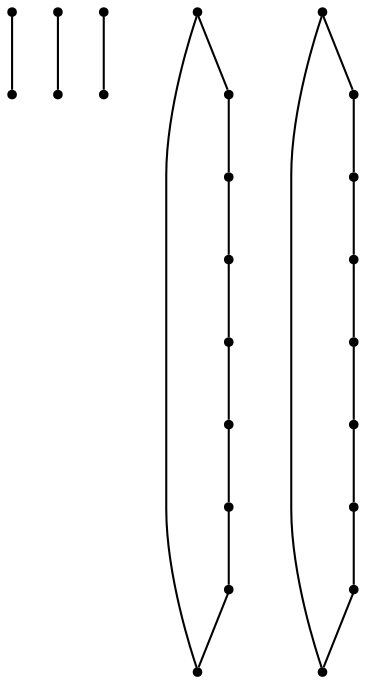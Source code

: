 graph {
  node [shape=point,comment="{\"directed\":false,\"doi\":\"10.1007/3-540-44541-2_25\",\"figure\":\"6 (3)\"}"]

  v0 [pos="1165.0000254313154,1415.749986966451"]
  v1 [pos="1165.0000254313152,1472.7499882380168"]
  v2 [pos="937.999979654948,1415.7499869664512"]
  v3 [pos="937.999979654948,1472.7499882380168"]
  v4 [pos="824.5000044504802,1415.749986966451"]
  v5 [pos="824.5000044504802,1472.7499882380168"]
  v6 [pos="1193.2500203450522,1387.499992052714"]
  v7 [pos="1136.5000089009604,1387.4999920527139"]
  v8 [pos="1068.2500203450522,1387.500023841858"]
  v9 [pos="1056.749979654948,1387.500023841858"]
  v10 [pos="1045.7500457763672,1387.500023841858"]
  v11 [pos="966.4999961853027,1387.4999920527139"]
  v12 [pos="909.750000635783,1387.4999920527139"]
  v13 [pos="852.9999891916912,1387.4999920527139"]
  v14 [pos="795.9999879201255,1387.499992052714"]
  v15 [pos="1193.2500203450522,1500.999983151754"]
  v16 [pos="1136.5000089009604,1500.999983151754"]
  v17 [pos="1068.2500203450522,1500.999983151754"]
  v18 [pos="1056.749979654948,1500.999983151754"]
  v19 [pos="1045.7500457763672,1500.999983151754"]
  v20 [pos="966.4999961853027,1500.9999831517537"]
  v21 [pos="909.750000635783,1500.999983151754"]
  v22 [pos="852.9999891916912,1500.999983151754"]
  v23 [pos="795.9999879201254,1500.999983151754"]

  v0 -- v1 [id="-1",pos="1165.0000254313154,1415.749986966451 1165.0000254313152,1472.7499882380168 1165.0000254313152,1472.7499882380168 1165.0000254313152,1472.7499882380168"]
  v2 -- v3 [id="-2",pos="937.999979654948,1415.7499869664512 937.999979654948,1472.7499882380168 937.999979654948,1472.7499882380168 937.999979654948,1472.7499882380168"]
  v23 -- v15 [id="-3",pos="795.9999879201254,1500.999983151754 767.7000045776367,1501.0499556859336 767.7000045776367,1501.0499556859336 767.7000045776367,1501.0499556859336 744.2291895548503,1501.129174232483 725.1791636149089,1520.1791365941367 725.1791636149089,1543.649951616923 725.1791636149089,1567.1207666397095 744.2291895548503,1586.1666599909465 767.7000045776367,1586.1666599909465 1221.2416330973308,1586.1666599909465 1221.2416330973308,1586.1666599909465 1221.2416330973308,1586.1666599909465 1244.7124481201172,1586.1666599909465 1263.7625376383464,1567.1207666397095 1263.7625376383464,1543.649951616923 1263.7625376383464,1520.1791365941367 1244.7124481201172,1501.129174232483 1221.2416330973308,1501.129174232483 1193.2500203450522,1500.999983151754 1193.2500203450522,1500.999983151754 1193.2500203450522,1500.999983151754"]
  v19 -- v18 [id="-4",pos="1045.7500457763672,1500.999983151754 1056.749979654948,1500.999983151754 1056.749979654948,1500.999983151754 1056.749979654948,1500.999983151754"]
  v16 -- v15 [id="-5",pos="1136.5000089009604,1500.999983151754 1193.2500203450522,1500.999983151754 1193.2500203450522,1500.999983151754 1193.2500203450522,1500.999983151754"]
  v17 -- v16 [id="-6",pos="1068.2500203450522,1500.999983151754 1136.5000089009604,1500.999983151754 1136.5000089009604,1500.999983151754 1136.5000089009604,1500.999983151754"]
  v14 -- v6 [id="-7",pos="795.9999879201255,1387.499992052714 767.7000045776367,1387.4499241511028 767.7000045776367,1387.4499241511028 767.7000045776367,1387.4499241511028 744.2291895548503,1387.7416213353476 725.1791636149089,1368.695855140686 725.1791636149089,1345.2250401178997 725.1791636149089,1321.7540979385376 744.2291895548503,1302.704135576884 767.7000045776367,1302.704135576884 1221.2416330973308,1302.704135576884 1221.2416330973308,1302.704135576884 1221.2416330973308,1302.704135576884 1244.7124481201172,1302.704135576884 1263.7625376383464,1321.7540979385376 1263.7625376383464,1345.2250401178997 1263.7625376383464,1368.695855140686 1244.7124481201172,1387.7416213353476 1221.2416330973308,1387.7416213353476 1193.2500203450522,1387.499992052714 1193.2500203450522,1387.499992052714 1193.2500203450522,1387.499992052714"]
  v9 -- v8 [id="-8",pos="1056.749979654948,1387.500023841858 1068.2500203450522,1387.500023841858 1068.2500203450522,1387.500023841858 1068.2500203450522,1387.500023841858"]
  v7 -- v6 [id="-9",pos="1136.5000089009604,1387.4999920527139 1193.2500203450522,1387.499992052714 1193.2500203450522,1387.499992052714 1193.2500203450522,1387.499992052714"]
  v8 -- v7 [id="-10",pos="1068.2500203450522,1387.500023841858 1136.5000089009604,1387.4999920527139 1136.5000089009604,1387.4999920527139 1136.5000089009604,1387.4999920527139"]
  v11 -- v10 [id="-11",pos="966.4999961853027,1387.4999920527139 1045.7500457763672,1387.500023841858 1045.7500457763672,1387.500023841858 1045.7500457763672,1387.500023841858"]
  v4 -- v5 [id="-12",pos="824.5000044504802,1415.749986966451 824.5000044504802,1472.7499882380168 824.5000044504802,1472.7499882380168 824.5000044504802,1472.7499882380168"]
  v23 -- v22 [id="-13",pos="795.9999879201254,1500.999983151754 852.9999891916912,1500.999983151754 852.9999891916912,1500.999983151754 852.9999891916912,1500.999983151754"]
  v20 -- v19 [id="-14",pos="966.4999961853027,1500.9999831517537 1045.7500457763672,1500.999983151754 1045.7500457763672,1500.999983151754 1045.7500457763672,1500.999983151754"]
  v22 -- v21 [id="-15",pos="852.9999891916912,1500.999983151754 909.750000635783,1500.999983151754 909.750000635783,1500.999983151754 909.750000635783,1500.999983151754"]
  v12 -- v11 [id="-16",pos="909.750000635783,1387.4999920527139 966.4999961853027,1387.4999920527139 966.4999961853027,1387.4999920527139 966.4999961853027,1387.4999920527139"]
  v21 -- v20 [id="-17",pos="909.750000635783,1500.999983151754 966.4999961853027,1500.9999831517537 966.4999961853027,1500.9999831517537 966.4999961853027,1500.9999831517537"]
  v13 -- v12 [id="-18",pos="852.9999891916912,1387.4999920527139 909.750000635783,1387.4999920527139 909.750000635783,1387.4999920527139 909.750000635783,1387.4999920527139"]
  v18 -- v17 [id="-19",pos="1056.749979654948,1500.999983151754 1068.2500203450522,1500.999983151754 1068.2500203450522,1500.999983151754 1068.2500203450522,1500.999983151754"]
  v10 -- v9 [id="-20",pos="1045.7500457763672,1387.500023841858 1056.749979654948,1387.500023841858 1056.749979654948,1387.500023841858 1056.749979654948,1387.500023841858"]
  v14 -- v13 [id="-21",pos="795.9999879201255,1387.499992052714 852.9999891916912,1387.4999920527139 852.9999891916912,1387.4999920527139 852.9999891916912,1387.4999920527139"]
}